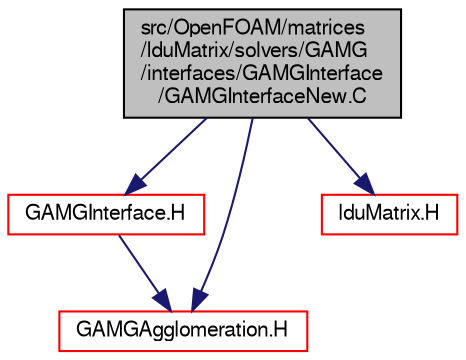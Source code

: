 digraph "src/OpenFOAM/matrices/lduMatrix/solvers/GAMG/interfaces/GAMGInterface/GAMGInterfaceNew.C"
{
  bgcolor="transparent";
  edge [fontname="FreeSans",fontsize="10",labelfontname="FreeSans",labelfontsize="10"];
  node [fontname="FreeSans",fontsize="10",shape=record];
  Node0 [label="src/OpenFOAM/matrices\l/lduMatrix/solvers/GAMG\l/interfaces/GAMGInterface\l/GAMGInterfaceNew.C",height=0.2,width=0.4,color="black", fillcolor="grey75", style="filled", fontcolor="black"];
  Node0 -> Node1 [color="midnightblue",fontsize="10",style="solid",fontname="FreeSans"];
  Node1 [label="GAMGInterface.H",height=0.2,width=0.4,color="red",URL="$a10937.html"];
  Node1 -> Node89 [color="midnightblue",fontsize="10",style="solid",fontname="FreeSans"];
  Node89 [label="GAMGAgglomeration.H",height=0.2,width=0.4,color="red",URL="$a10832.html"];
  Node0 -> Node89 [color="midnightblue",fontsize="10",style="solid",fontname="FreeSans"];
  Node0 -> Node134 [color="midnightblue",fontsize="10",style="solid",fontname="FreeSans"];
  Node134 [label="lduMatrix.H",height=0.2,width=0.4,color="red",URL="$a10694.html"];
}
